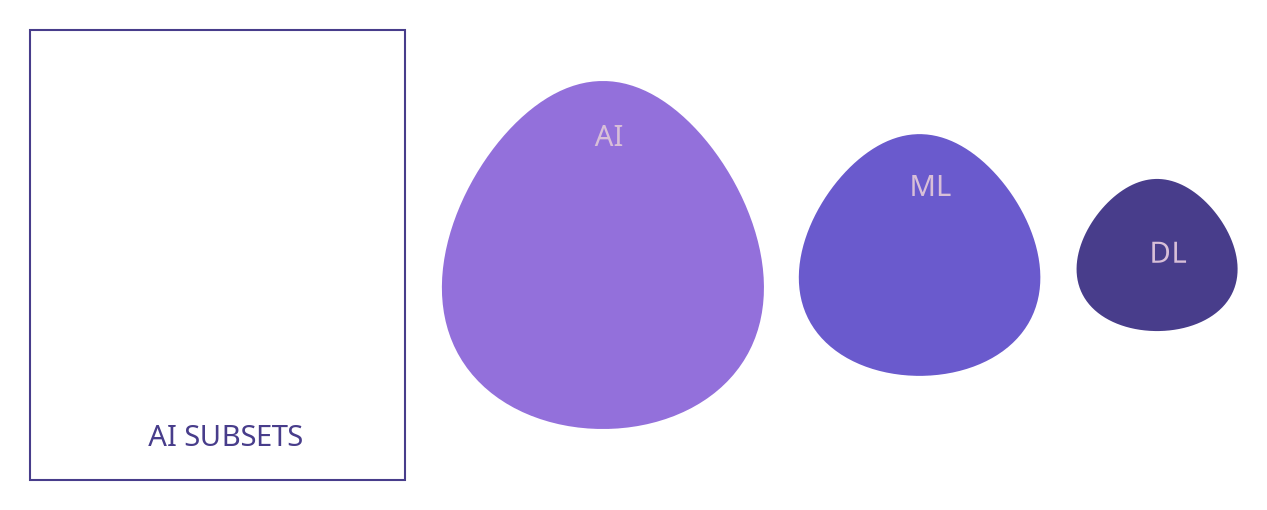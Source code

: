 graph nest {
    bgcolor="transparent" pad=0.2
    node [shape=box fixedsize=true fontname="Avenir" fontcolor="darkslateblue"]
    x [width=2.5 height=3 pos="400, 80" label="\n\n\n\n\n\n\n\n\n\n\n             AI SUBSETS\l" color="darkslateblue"]
    node [shape=egg fixedsize=true fontname="Avenir" fontcolor="thistle" style=filled]
    {
        bgcolor="thistle"
        a [width=2 height=2.3 pos="400,90" label="        AI\l\n\n\n\n\n\n\n"  color="mediumpurple"];
        b [width=1.5 height=1.6 pos="400,65" label="      ML\l\n\n\n\n"  color="slateblue" ];
        c [width=1 height=1 pos="400,45" label="      DL\l"  color="darkslateblue"];
    }
}

